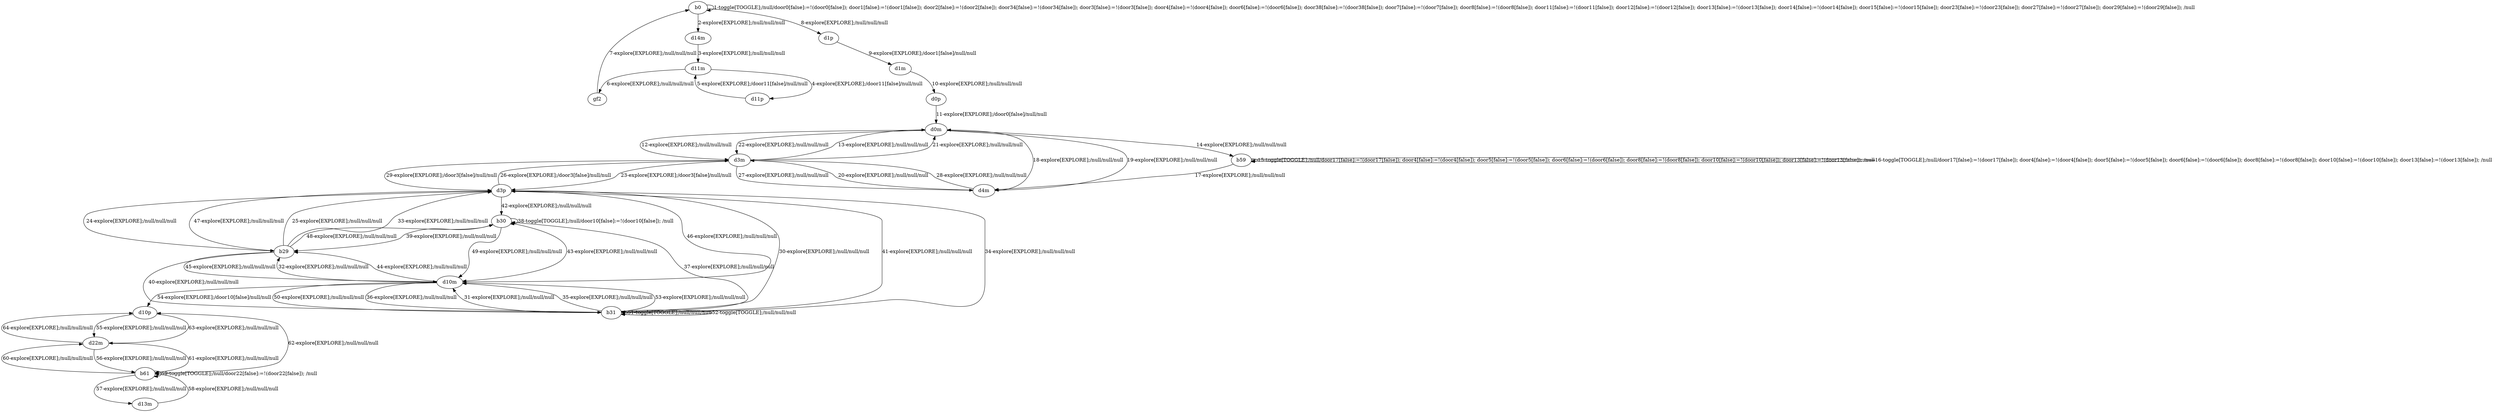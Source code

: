# Total number of goals covered by this test: 1
# d22m --> d10p

digraph g {
"b0" -> "b0" [label = "1-toggle[TOGGLE];/null/door0[false]:=!(door0[false]); door1[false]:=!(door1[false]); door2[false]:=!(door2[false]); door34[false]:=!(door34[false]); door3[false]:=!(door3[false]); door4[false]:=!(door4[false]); door6[false]:=!(door6[false]); door38[false]:=!(door38[false]); door7[false]:=!(door7[false]); door8[false]:=!(door8[false]); door11[false]:=!(door11[false]); door12[false]:=!(door12[false]); door13[false]:=!(door13[false]); door14[false]:=!(door14[false]); door15[false]:=!(door15[false]); door23[false]:=!(door23[false]); door27[false]:=!(door27[false]); door29[false]:=!(door29[false]); /null"];
"b0" -> "d14m" [label = "2-explore[EXPLORE];/null/null/null"];
"d14m" -> "d11m" [label = "3-explore[EXPLORE];/null/null/null"];
"d11m" -> "d11p" [label = "4-explore[EXPLORE];/door11[false]/null/null"];
"d11p" -> "d11m" [label = "5-explore[EXPLORE];/door11[false]/null/null"];
"d11m" -> "gf2" [label = "6-explore[EXPLORE];/null/null/null"];
"gf2" -> "b0" [label = "7-explore[EXPLORE];/null/null/null"];
"b0" -> "d1p" [label = "8-explore[EXPLORE];/null/null/null"];
"d1p" -> "d1m" [label = "9-explore[EXPLORE];/door1[false]/null/null"];
"d1m" -> "d0p" [label = "10-explore[EXPLORE];/null/null/null"];
"d0p" -> "d0m" [label = "11-explore[EXPLORE];/door0[false]/null/null"];
"d0m" -> "d3m" [label = "12-explore[EXPLORE];/null/null/null"];
"d3m" -> "d0m" [label = "13-explore[EXPLORE];/null/null/null"];
"d0m" -> "b59" [label = "14-explore[EXPLORE];/null/null/null"];
"b59" -> "b59" [label = "15-toggle[TOGGLE];/null/door17[false]:=!(door17[false]); door4[false]:=!(door4[false]); door5[false]:=!(door5[false]); door6[false]:=!(door6[false]); door8[false]:=!(door8[false]); door10[false]:=!(door10[false]); door13[false]:=!(door13[false]); /null"];
"b59" -> "b59" [label = "16-toggle[TOGGLE];/null/door17[false]:=!(door17[false]); door4[false]:=!(door4[false]); door5[false]:=!(door5[false]); door6[false]:=!(door6[false]); door8[false]:=!(door8[false]); door10[false]:=!(door10[false]); door13[false]:=!(door13[false]); /null"];
"b59" -> "d4m" [label = "17-explore[EXPLORE];/null/null/null"];
"d4m" -> "d0m" [label = "18-explore[EXPLORE];/null/null/null"];
"d0m" -> "d4m" [label = "19-explore[EXPLORE];/null/null/null"];
"d4m" -> "d3m" [label = "20-explore[EXPLORE];/null/null/null"];
"d3m" -> "d0m" [label = "21-explore[EXPLORE];/null/null/null"];
"d0m" -> "d3m" [label = "22-explore[EXPLORE];/null/null/null"];
"d3m" -> "d3p" [label = "23-explore[EXPLORE];/door3[false]/null/null"];
"d3p" -> "b29" [label = "24-explore[EXPLORE];/null/null/null"];
"b29" -> "d3p" [label = "25-explore[EXPLORE];/null/null/null"];
"d3p" -> "d3m" [label = "26-explore[EXPLORE];/door3[false]/null/null"];
"d3m" -> "d4m" [label = "27-explore[EXPLORE];/null/null/null"];
"d4m" -> "d3m" [label = "28-explore[EXPLORE];/null/null/null"];
"d3m" -> "d3p" [label = "29-explore[EXPLORE];/door3[false]/null/null"];
"d3p" -> "b31" [label = "30-explore[EXPLORE];/null/null/null"];
"b31" -> "d10m" [label = "31-explore[EXPLORE];/null/null/null"];
"d10m" -> "b29" [label = "32-explore[EXPLORE];/null/null/null"];
"b29" -> "d3p" [label = "33-explore[EXPLORE];/null/null/null"];
"d3p" -> "b31" [label = "34-explore[EXPLORE];/null/null/null"];
"b31" -> "d10m" [label = "35-explore[EXPLORE];/null/null/null"];
"d10m" -> "b31" [label = "36-explore[EXPLORE];/null/null/null"];
"b31" -> "b30" [label = "37-explore[EXPLORE];/null/null/null"];
"b30" -> "b30" [label = "38-toggle[TOGGLE];/null/door10[false]:=!(door10[false]); /null"];
"b30" -> "b29" [label = "39-explore[EXPLORE];/null/null/null"];
"b29" -> "b31" [label = "40-explore[EXPLORE];/null/null/null"];
"b31" -> "d3p" [label = "41-explore[EXPLORE];/null/null/null"];
"d3p" -> "b30" [label = "42-explore[EXPLORE];/null/null/null"];
"b30" -> "d10m" [label = "43-explore[EXPLORE];/null/null/null"];
"d10m" -> "b29" [label = "44-explore[EXPLORE];/null/null/null"];
"b29" -> "d10m" [label = "45-explore[EXPLORE];/null/null/null"];
"d10m" -> "d3p" [label = "46-explore[EXPLORE];/null/null/null"];
"d3p" -> "b29" [label = "47-explore[EXPLORE];/null/null/null"];
"b29" -> "b30" [label = "48-explore[EXPLORE];/null/null/null"];
"b30" -> "d10m" [label = "49-explore[EXPLORE];/null/null/null"];
"d10m" -> "b31" [label = "50-explore[EXPLORE];/null/null/null"];
"b31" -> "b31" [label = "51-toggle[TOGGLE];/null/null/null"];
"b31" -> "b31" [label = "52-toggle[TOGGLE];/null/null/null"];
"b31" -> "d10m" [label = "53-explore[EXPLORE];/null/null/null"];
"d10m" -> "d10p" [label = "54-explore[EXPLORE];/door10[false]/null/null"];
"d10p" -> "d22m" [label = "55-explore[EXPLORE];/null/null/null"];
"d22m" -> "b61" [label = "56-explore[EXPLORE];/null/null/null"];
"b61" -> "d13m" [label = "57-explore[EXPLORE];/null/null/null"];
"d13m" -> "b61" [label = "58-explore[EXPLORE];/null/null/null"];
"b61" -> "b61" [label = "59-toggle[TOGGLE];/null/door22[false]:=!(door22[false]); /null"];
"b61" -> "d22m" [label = "60-explore[EXPLORE];/null/null/null"];
"d22m" -> "b61" [label = "61-explore[EXPLORE];/null/null/null"];
"b61" -> "d10p" [label = "62-explore[EXPLORE];/null/null/null"];
"d10p" -> "d22m" [label = "63-explore[EXPLORE];/null/null/null"];
"d22m" -> "d10p" [label = "64-explore[EXPLORE];/null/null/null"];
}